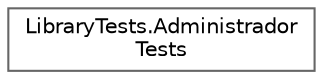 digraph "Graphical Class Hierarchy"
{
 // INTERACTIVE_SVG=YES
 // LATEX_PDF_SIZE
  bgcolor="transparent";
  edge [fontname=Helvetica,fontsize=10,labelfontname=Helvetica,labelfontsize=10];
  node [fontname=Helvetica,fontsize=10,shape=box,height=0.2,width=0.4];
  rankdir="LR";
  Node0 [label="LibraryTests.Administrador\lTests",height=0.2,width=0.4,color="grey40", fillcolor="white", style="filled",URL="$classLibraryTests_1_1AdministradorTests.html",tooltip="Tests de la clase Administrador"];
}
